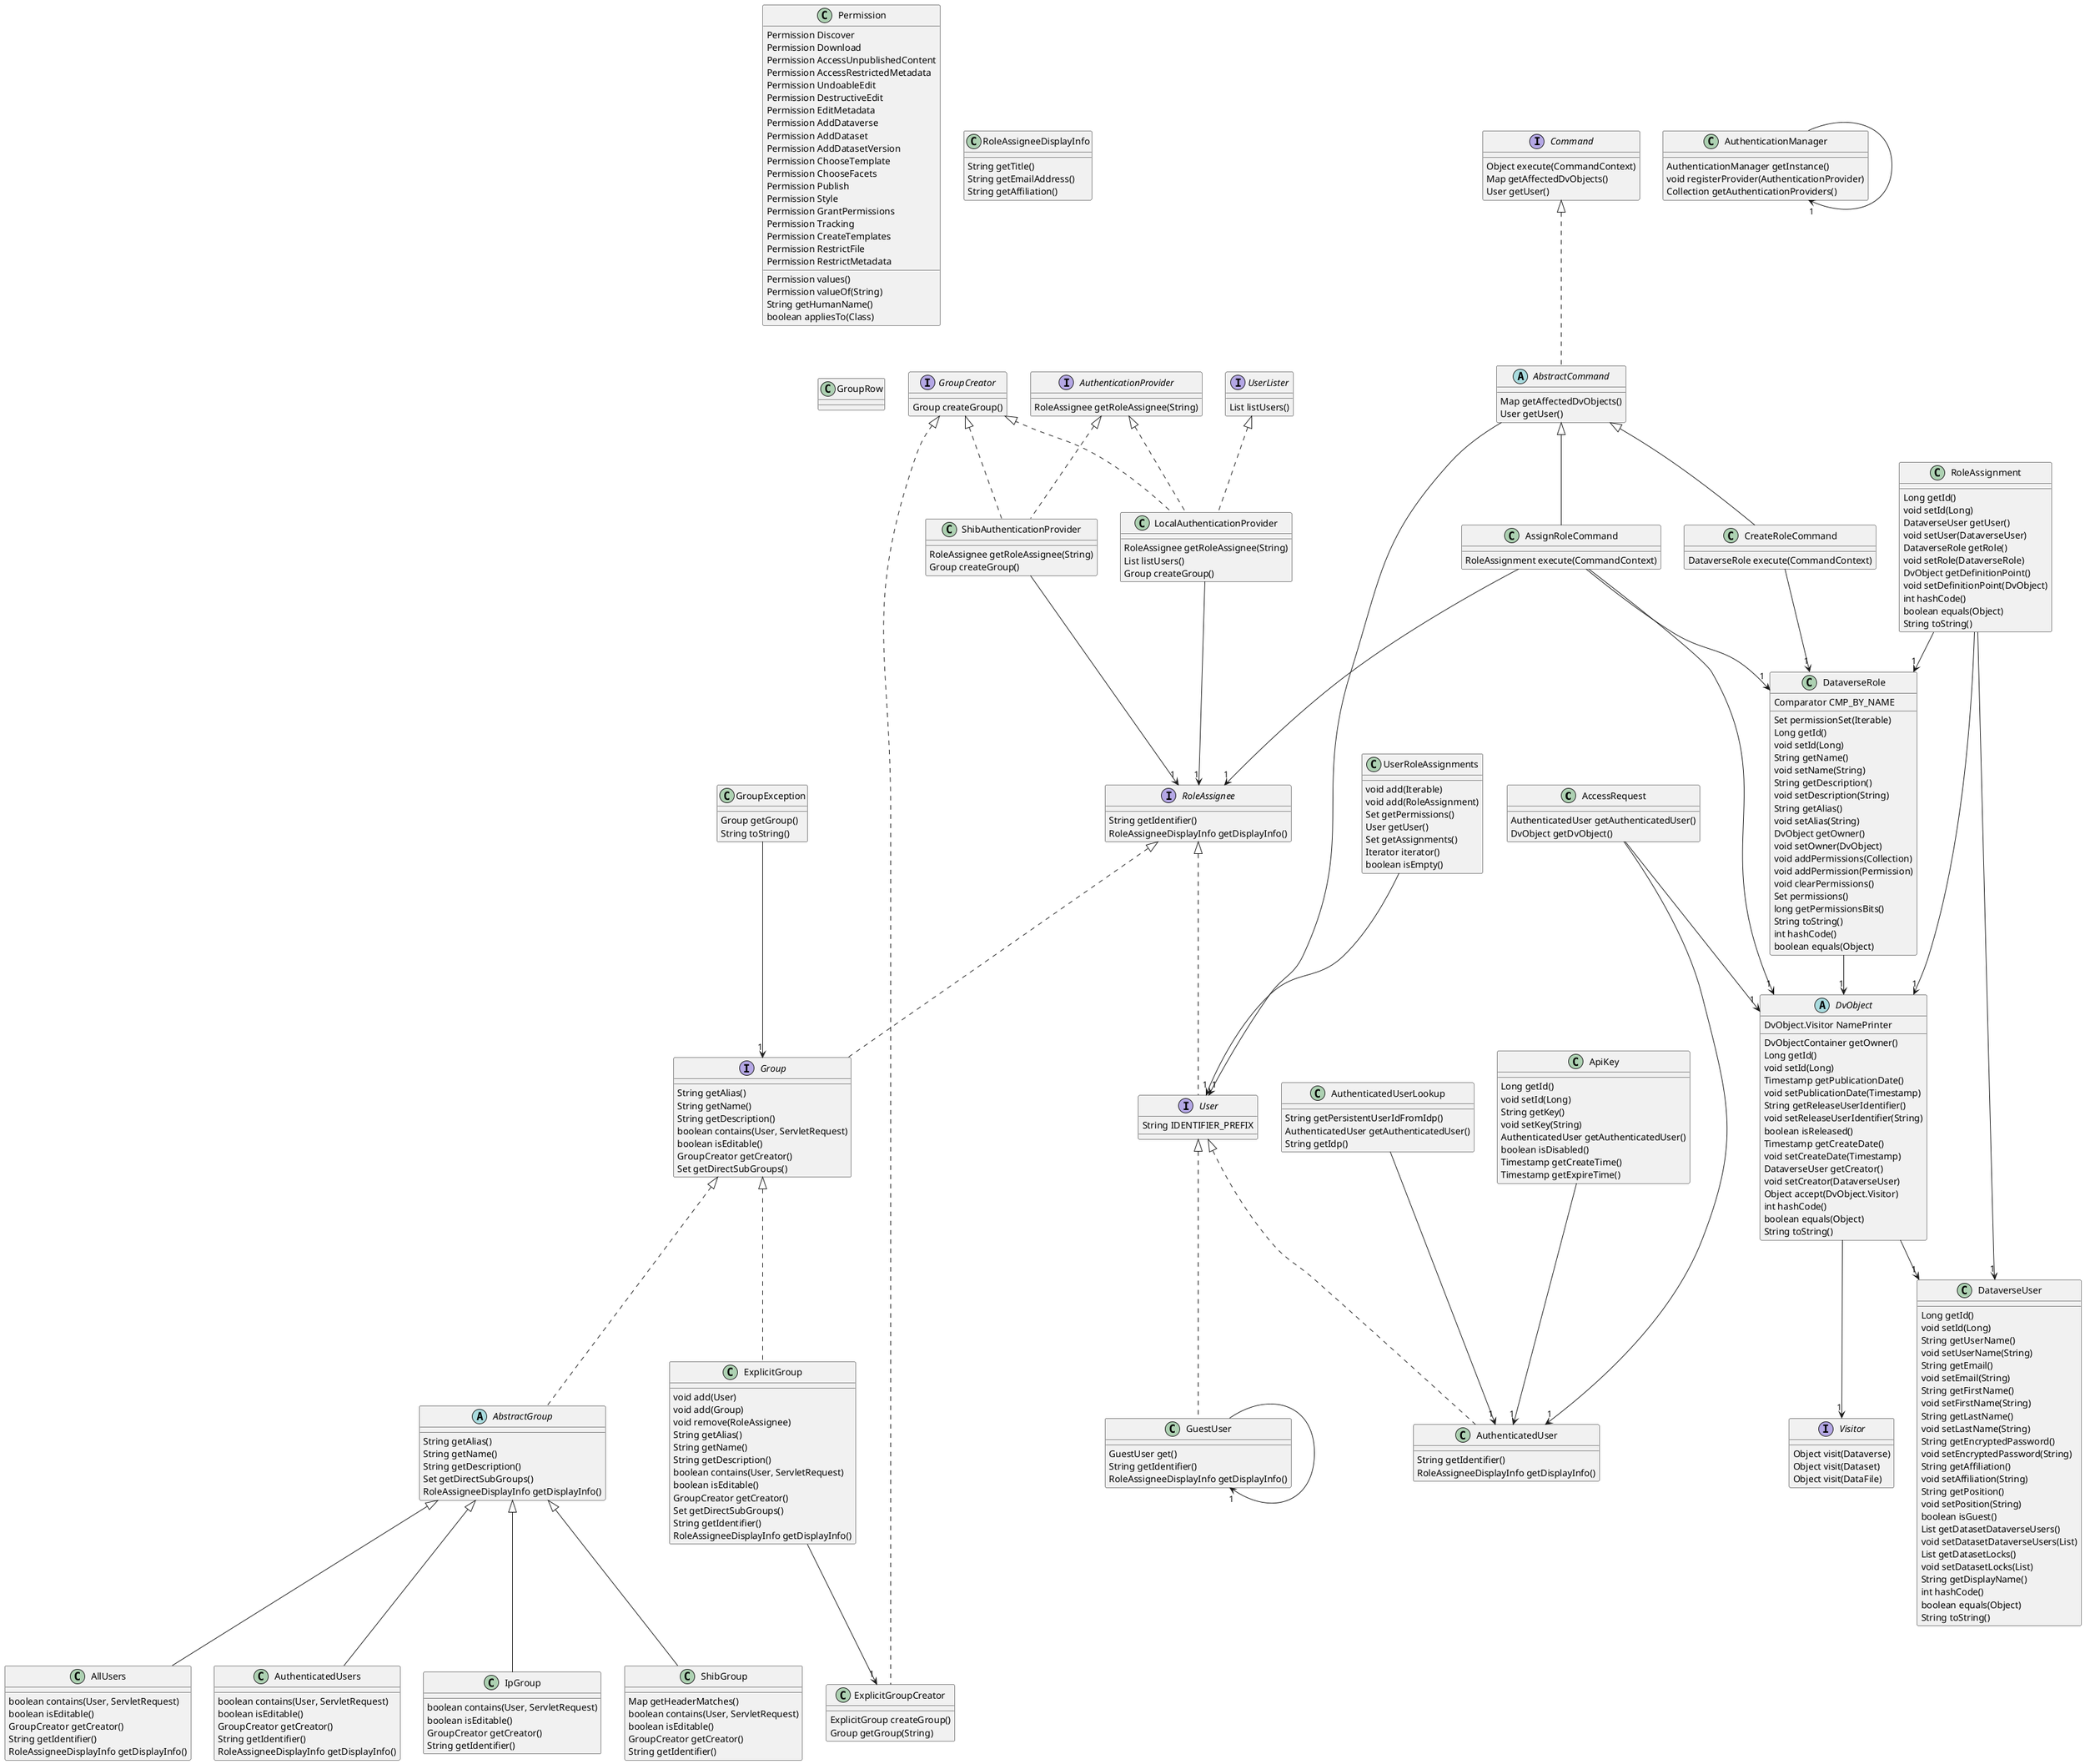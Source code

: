 @startuml

' definitions
' -----------

' package "edu.harvard.iq.dataverse.authorization"
class AccessRequest
class ApiKey
class AuthenticatedUser
class AuthenticatedUserLookup
class AuthenticationManager
interface AuthenticationProvider
class DataverseRole
class GuestUser
class LocalAuthenticationProvider
enum Permission
interface RoleAssignee
class RoleAssigneeDisplayInfo
class ShibAuthenticationProvider
interface User
interface UserLister
class UserRoleAssignments
class Permission
' end package

' package "edu.harvard.iq.dataverse.engine.command.impl"
class AssignRoleCommand
class CreateRoleCommand
' end package

' package "edu.harvard.iq.dataverse.authorization.providers.shib"
class ShibGroup
' end package

' package "edu.harvard.iq.dataverse.engine.command"
interface Command
abstract AbstractCommand
' end package

' package "edu.harvard.iq.dataverse.authorization.groups.impl"
abstract AbstractGroup
class AllUsers
class AuthenticatedUsers
class ExplicitGroup
class ExplicitGroupCreator
' end package

' package "edu.harvard.iq.dataverse"
class DataverseUser
abstract DvObject
interface Visitor
class RoleAssignment
' end package

' package "edu.harvard.iq.dataverse.authorization.providers.ipaddress"
class IpGroup
' end package

' package "edu.harvard.iq.dataverse.authorization.groups"
interface Group
interface GroupCreator
class GroupException
class GroupRow
' end package

' content
' -------

' Command:
Command : Object execute(CommandContext)
Command : Map getAffectedDvObjects()
Command : User getUser()

' UserLister:
UserLister : List listUsers()

' RoleAssignment:
RoleAssignment --> "1" DataverseUser
RoleAssignment --> "1" DataverseRole
RoleAssignment --> "1" DvObject
RoleAssignment : Long getId()
RoleAssignment : void setId(Long)
RoleAssignment : DataverseUser getUser()
RoleAssignment : void setUser(DataverseUser)
RoleAssignment : DataverseRole getRole()
RoleAssignment : void setRole(DataverseRole)
RoleAssignment : DvObject getDefinitionPoint()
RoleAssignment : void setDefinitionPoint(DvObject)
RoleAssignment : int hashCode()
RoleAssignment : boolean equals(Object)
RoleAssignment : String toString()

' ExplicitGroup:
Group <|.. ExplicitGroup
ExplicitGroup --> "1" ExplicitGroupCreator
ExplicitGroup : void add(User)
ExplicitGroup : void add(Group)
ExplicitGroup : void remove(RoleAssignee)
ExplicitGroup : String getAlias()
ExplicitGroup : String getName()
ExplicitGroup : String getDescription()
ExplicitGroup : boolean contains(User, ServletRequest)
ExplicitGroup : boolean isEditable()
ExplicitGroup : GroupCreator getCreator()
ExplicitGroup : Set getDirectSubGroups()
ExplicitGroup : String getIdentifier()
ExplicitGroup : RoleAssigneeDisplayInfo getDisplayInfo()

' AllUsers:
AbstractGroup <|-- AllUsers
AllUsers : boolean contains(User, ServletRequest)
AllUsers : boolean isEditable()
AllUsers : GroupCreator getCreator()
AllUsers : String getIdentifier()
AllUsers : RoleAssigneeDisplayInfo getDisplayInfo()

' GroupCreator:
GroupCreator : Group createGroup()

' AbstractCommand:
Command <|.. AbstractCommand
AbstractCommand --> "1" User
AbstractCommand : Map getAffectedDvObjects()
AbstractCommand : User getUser()

' AuthenticationManager:
AuthenticationManager --> "1" AuthenticationManager
AuthenticationManager : AuthenticationManager getInstance()
AuthenticationManager : void registerProvider(AuthenticationProvider)
AuthenticationManager : Collection getAuthenticationProviders()

' AuthenticatedUsers:
AbstractGroup <|-- AuthenticatedUsers
AuthenticatedUsers : boolean contains(User, ServletRequest)
AuthenticatedUsers : boolean isEditable()
AuthenticatedUsers : GroupCreator getCreator()
AuthenticatedUsers : String getIdentifier()
AuthenticatedUsers : RoleAssigneeDisplayInfo getDisplayInfo()

' CreateRoleCommand:
AbstractCommand <|-- CreateRoleCommand
CreateRoleCommand --> "1" DataverseRole
CreateRoleCommand : DataverseRole execute(CommandContext)

' LocalAuthenticationProvider:
AuthenticationProvider <|.. LocalAuthenticationProvider
UserLister <|.. LocalAuthenticationProvider
GroupCreator <|.. LocalAuthenticationProvider
LocalAuthenticationProvider --> "1" RoleAssignee
LocalAuthenticationProvider : RoleAssignee getRoleAssignee(String)
LocalAuthenticationProvider : List listUsers()
LocalAuthenticationProvider : Group createGroup()

' User:
RoleAssignee <|.. User
User : String IDENTIFIER_PREFIX

' Group:
RoleAssignee <|.. Group
Group : String getAlias()
Group : String getName()
Group : String getDescription()
Group : boolean contains(User, ServletRequest)
Group : boolean isEditable()
Group : GroupCreator getCreator()
Group : Set getDirectSubGroups()

' Permission:

' GroupException:
GroupException --> "1" Group
GroupException : Group getGroup()
GroupException : String toString()

' GroupRow:

' DvObject:
DvObject : DvObject.Visitor NamePrinter
DvObject --> "1" Visitor
DvObject --> "1" DataverseUser
DvObject : DvObjectContainer getOwner()
DvObject : Long getId()
DvObject : void setId(Long)
DvObject : Timestamp getPublicationDate()
DvObject : void setPublicationDate(Timestamp)
DvObject : String getReleaseUserIdentifier()
DvObject : void setReleaseUserIdentifier(String)
DvObject : boolean isReleased()
DvObject : Timestamp getCreateDate()
DvObject : void setCreateDate(Timestamp)
DvObject : DataverseUser getCreator()
DvObject : void setCreator(DataverseUser)
DvObject : Object accept(DvObject.Visitor)
DvObject : int hashCode()
DvObject : boolean equals(Object)
DvObject : String toString()

' ExplicitGroupCreator:
GroupCreator <|.. ExplicitGroupCreator
ExplicitGroupCreator : ExplicitGroup createGroup()
ExplicitGroupCreator : Group getGroup(String)

' AbstractGroup:
Group <|.. AbstractGroup
AbstractGroup : String getAlias()
AbstractGroup : String getName()
AbstractGroup : String getDescription()
AbstractGroup : Set getDirectSubGroups()
AbstractGroup : RoleAssigneeDisplayInfo getDisplayInfo()

' Visitor:
Visitor : Object visit(Dataverse)
Visitor : Object visit(Dataset)
Visitor : Object visit(DataFile)

' AuthenticatedUser:
User <|.. AuthenticatedUser
AuthenticatedUser : String getIdentifier()
AuthenticatedUser : RoleAssigneeDisplayInfo getDisplayInfo()

' ApiKey:
ApiKey --> "1" AuthenticatedUser
ApiKey : Long getId()
ApiKey : void setId(Long)
ApiKey : String getKey()
ApiKey : void setKey(String)
ApiKey : AuthenticatedUser getAuthenticatedUser()
ApiKey : boolean isDisabled()
ApiKey : Timestamp getCreateTime()
ApiKey : Timestamp getExpireTime()

' AssignRoleCommand:
AbstractCommand <|-- AssignRoleCommand
AssignRoleCommand --> "1" DataverseRole
AssignRoleCommand --> "1" RoleAssignee
AssignRoleCommand --> "1" DvObject
AssignRoleCommand : RoleAssignment execute(CommandContext)

' UserRoleAssignments:
UserRoleAssignments --> "1" User
UserRoleAssignments : void add(Iterable)
UserRoleAssignments : void add(RoleAssignment)
UserRoleAssignments : Set getPermissions()
UserRoleAssignments : User getUser()
UserRoleAssignments : Set getAssignments()
UserRoleAssignments : Iterator iterator()
UserRoleAssignments : boolean isEmpty()

' RoleAssignee:
RoleAssignee : String getIdentifier()
RoleAssignee : RoleAssigneeDisplayInfo getDisplayInfo()

' ShibGroup:
AbstractGroup <|-- ShibGroup
ShibGroup : Map getHeaderMatches()
ShibGroup : boolean contains(User, ServletRequest)
ShibGroup : boolean isEditable()
ShibGroup : GroupCreator getCreator()
ShibGroup : String getIdentifier()

' DataverseUser:
DataverseUser : Long getId()
DataverseUser : void setId(Long)
DataverseUser : String getUserName()
DataverseUser : void setUserName(String)
DataverseUser : String getEmail()
DataverseUser : void setEmail(String)
DataverseUser : String getFirstName()
DataverseUser : void setFirstName(String)
DataverseUser : String getLastName()
DataverseUser : void setLastName(String)
DataverseUser : String getEncryptedPassword()
DataverseUser : void setEncryptedPassword(String)
DataverseUser : String getAffiliation()
DataverseUser : void setAffiliation(String)
DataverseUser : String getPosition()
DataverseUser : void setPosition(String)
DataverseUser : boolean isGuest()
DataverseUser : List getDatasetDataverseUsers()
DataverseUser : void setDatasetDataverseUsers(List)
DataverseUser : List getDatasetLocks()
DataverseUser : void setDatasetLocks(List)
DataverseUser : String getDisplayName()
DataverseUser : int hashCode()
DataverseUser : boolean equals(Object)
DataverseUser : String toString()

' GuestUser:
User <|.. GuestUser
GuestUser --> "1" GuestUser
GuestUser : GuestUser get()
GuestUser : String getIdentifier()
GuestUser : RoleAssigneeDisplayInfo getDisplayInfo()

' AccessRequest:
AccessRequest --> "1" AuthenticatedUser
AccessRequest --> "1" DvObject
AccessRequest : AuthenticatedUser getAuthenticatedUser()
AccessRequest : DvObject getDvObject()

' AuthenticationProvider:
AuthenticationProvider : RoleAssignee getRoleAssignee(String)

' AuthenticatedUserLookup:
AuthenticatedUserLookup --> "1" AuthenticatedUser
AuthenticatedUserLookup : String getPersistentUserIdFromIdp()
AuthenticatedUserLookup : AuthenticatedUser getAuthenticatedUser()
AuthenticatedUserLookup : String getIdp()

' RoleAssigneeDisplayInfo:
RoleAssigneeDisplayInfo : String getTitle()
RoleAssigneeDisplayInfo : String getEmailAddress()
RoleAssigneeDisplayInfo : String getAffiliation()

' Permission:
Permission : Permission Discover
Permission : Permission Download
Permission : Permission AccessUnpublishedContent
Permission : Permission AccessRestrictedMetadata
Permission : Permission UndoableEdit
Permission : Permission DestructiveEdit
Permission : Permission EditMetadata
Permission : Permission AddDataverse
Permission : Permission AddDataset
Permission : Permission AddDatasetVersion
Permission : Permission ChooseTemplate
Permission : Permission ChooseFacets
Permission : Permission Publish
Permission : Permission Style
Permission : Permission GrantPermissions
Permission : Permission Tracking
Permission : Permission CreateTemplates
Permission : Permission RestrictFile
Permission : Permission RestrictMetadata
Permission : Permission values()
Permission : Permission valueOf(String)
Permission : String getHumanName()
Permission : boolean appliesTo(Class)

' DataverseRole:
DataverseRole : Comparator CMP_BY_NAME
DataverseRole --> "1" DvObject
DataverseRole : Set permissionSet(Iterable)
DataverseRole : Long getId()
DataverseRole : void setId(Long)
DataverseRole : String getName()
DataverseRole : void setName(String)
DataverseRole : String getDescription()
DataverseRole : void setDescription(String)
DataverseRole : String getAlias()
DataverseRole : void setAlias(String)
DataverseRole : DvObject getOwner()
DataverseRole : void setOwner(DvObject)
DataverseRole : void addPermissions(Collection)
DataverseRole : void addPermission(Permission)
DataverseRole : void clearPermissions()
DataverseRole : Set permissions()
DataverseRole : long getPermissionsBits()
DataverseRole : String toString()
DataverseRole : int hashCode()
DataverseRole : boolean equals(Object)

' ShibAuthenticationProvider:
AuthenticationProvider <|.. ShibAuthenticationProvider
GroupCreator <|.. ShibAuthenticationProvider
ShibAuthenticationProvider --> "1" RoleAssignee
ShibAuthenticationProvider : RoleAssignee getRoleAssignee(String)
ShibAuthenticationProvider : Group createGroup()

' IpGroup:
AbstractGroup <|-- IpGroup
IpGroup : boolean contains(User, ServletRequest)
IpGroup : boolean isEditable()
IpGroup : GroupCreator getCreator()
IpGroup : String getIdentifier()

@enduml
